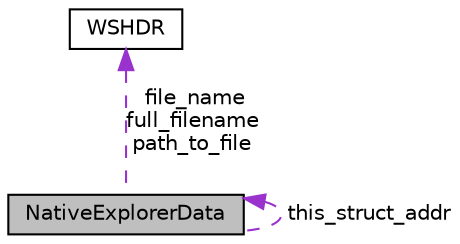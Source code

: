 digraph "NativeExplorerData"
{
 // LATEX_PDF_SIZE
  edge [fontname="Helvetica",fontsize="10",labelfontname="Helvetica",labelfontsize="10"];
  node [fontname="Helvetica",fontsize="10",shape=record];
  Node1 [label="NativeExplorerData",height=0.2,width=0.4,color="black", fillcolor="grey75", style="filled", fontcolor="black",tooltip="NativeExplorer options."];
  Node2 -> Node1 [dir="back",color="darkorchid3",fontsize="10",style="dashed",label=" file_name\nfull_filename\npath_to_file" ,fontname="Helvetica"];
  Node2 [label="WSHDR",height=0.2,width=0.4,color="black", fillcolor="white", style="filled",URL="$group___w_s_h_d_r.html#struct_w_s_h_d_r",tooltip="Wide-string header."];
  Node1 -> Node1 [dir="back",color="darkorchid3",fontsize="10",style="dashed",label=" this_struct_addr" ,fontname="Helvetica"];
}
